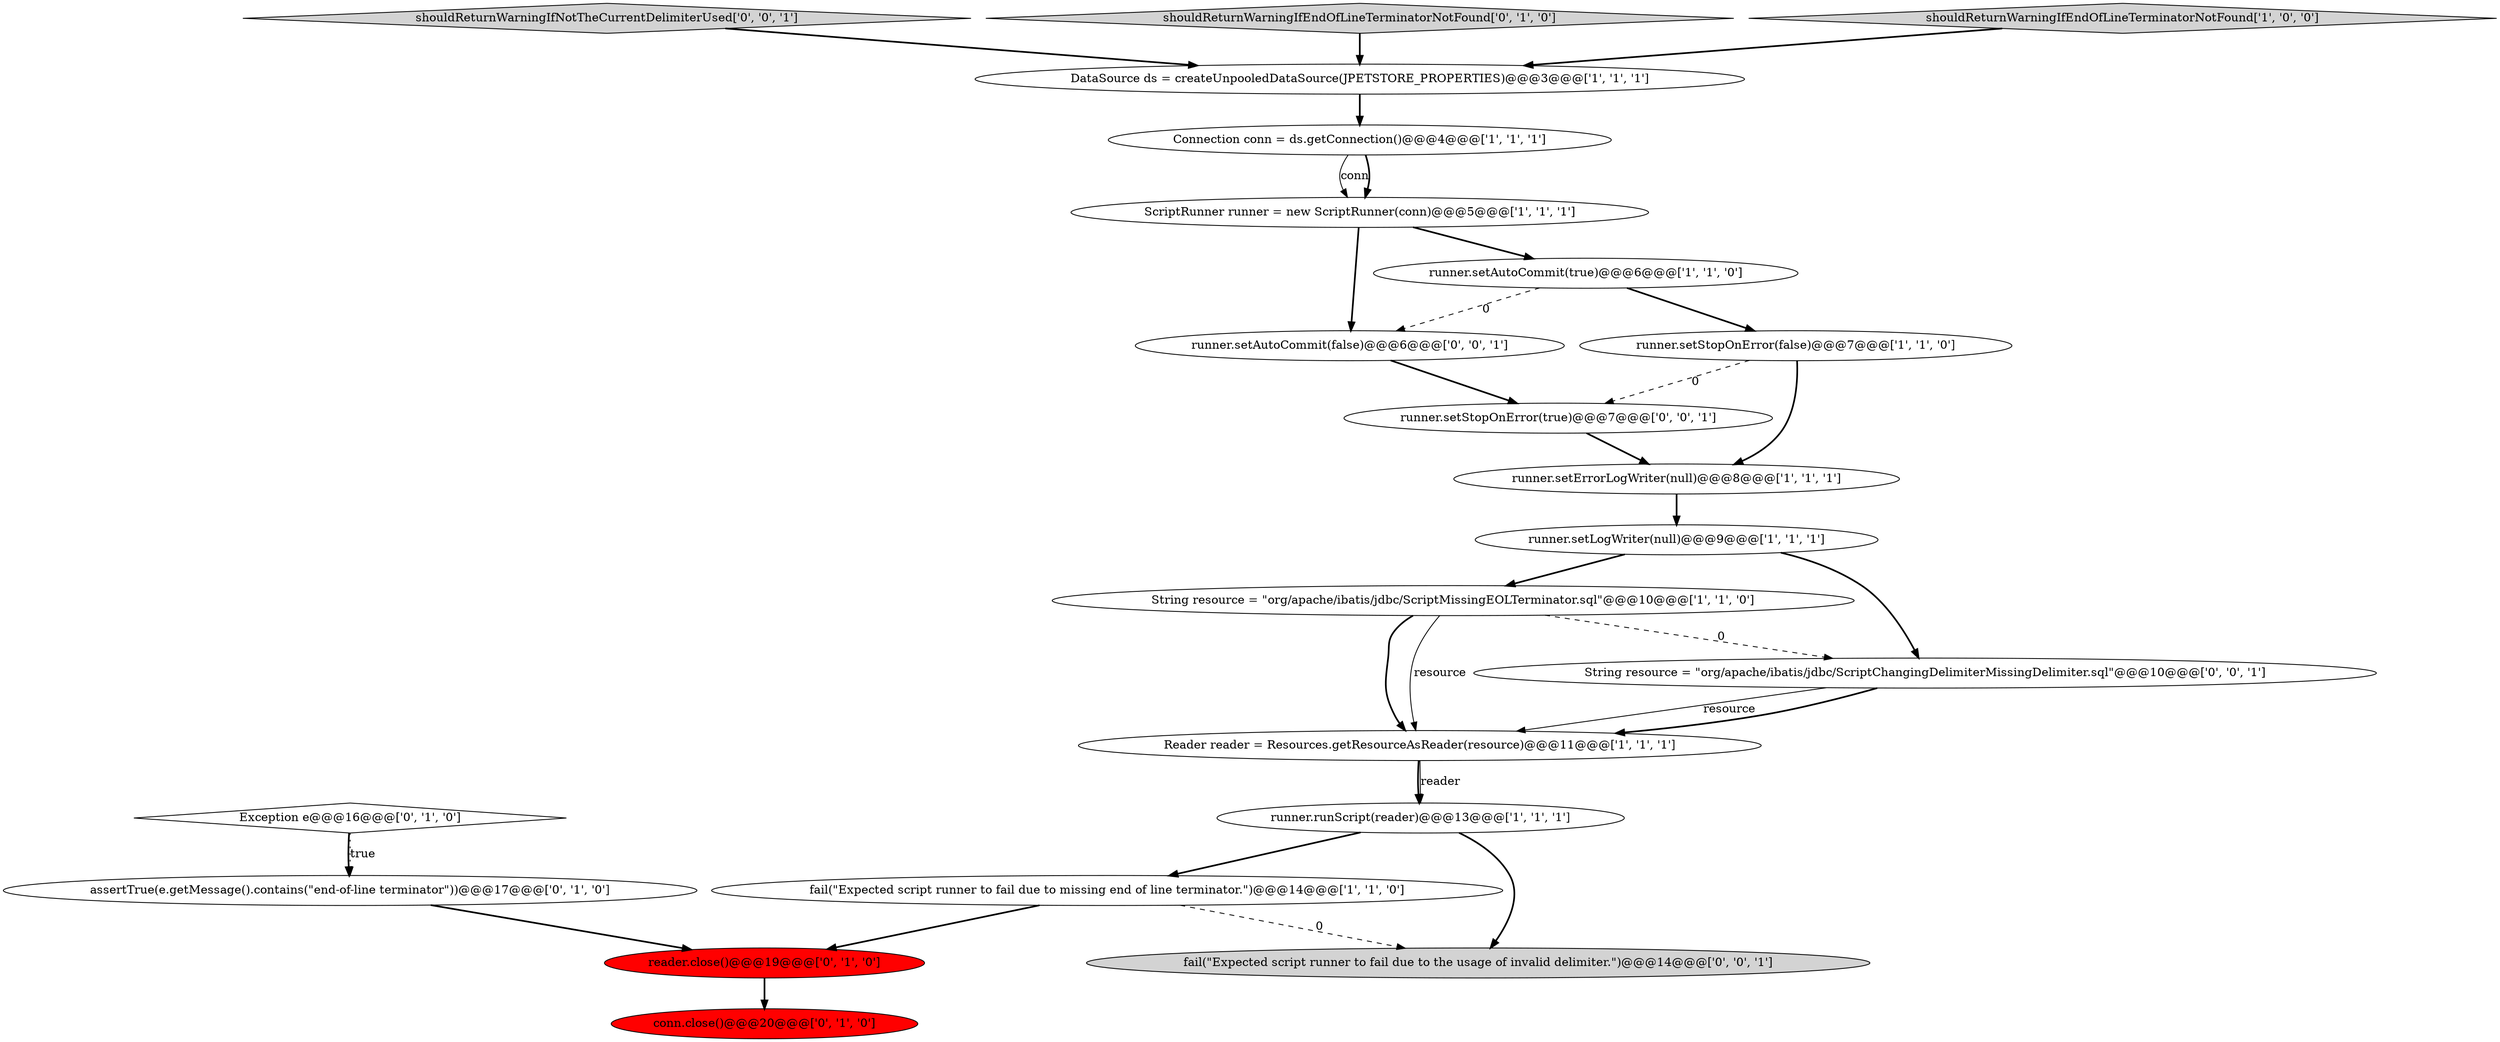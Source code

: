 digraph {
17 [style = filled, label = "runner.setAutoCommit(false)@@@6@@@['0', '0', '1']", fillcolor = white, shape = ellipse image = "AAA0AAABBB3BBB"];
12 [style = filled, label = "conn.close()@@@20@@@['0', '1', '0']", fillcolor = red, shape = ellipse image = "AAA1AAABBB2BBB"];
9 [style = filled, label = "runner.setLogWriter(null)@@@9@@@['1', '1', '1']", fillcolor = white, shape = ellipse image = "AAA0AAABBB1BBB"];
11 [style = filled, label = "runner.setErrorLogWriter(null)@@@8@@@['1', '1', '1']", fillcolor = white, shape = ellipse image = "AAA0AAABBB1BBB"];
0 [style = filled, label = "Connection conn = ds.getConnection()@@@4@@@['1', '1', '1']", fillcolor = white, shape = ellipse image = "AAA0AAABBB1BBB"];
19 [style = filled, label = "runner.setStopOnError(true)@@@7@@@['0', '0', '1']", fillcolor = white, shape = ellipse image = "AAA0AAABBB3BBB"];
5 [style = filled, label = "fail(\"Expected script runner to fail due to missing end of line terminator.\")@@@14@@@['1', '1', '0']", fillcolor = white, shape = ellipse image = "AAA0AAABBB1BBB"];
15 [style = filled, label = "assertTrue(e.getMessage().contains(\"end-of-line terminator\"))@@@17@@@['0', '1', '0']", fillcolor = white, shape = ellipse image = "AAA0AAABBB2BBB"];
18 [style = filled, label = "shouldReturnWarningIfNotTheCurrentDelimiterUsed['0', '0', '1']", fillcolor = lightgray, shape = diamond image = "AAA0AAABBB3BBB"];
4 [style = filled, label = "DataSource ds = createUnpooledDataSource(JPETSTORE_PROPERTIES)@@@3@@@['1', '1', '1']", fillcolor = white, shape = ellipse image = "AAA0AAABBB1BBB"];
2 [style = filled, label = "String resource = \"org/apache/ibatis/jdbc/ScriptMissingEOLTerminator.sql\"@@@10@@@['1', '1', '0']", fillcolor = white, shape = ellipse image = "AAA0AAABBB1BBB"];
1 [style = filled, label = "runner.runScript(reader)@@@13@@@['1', '1', '1']", fillcolor = white, shape = ellipse image = "AAA0AAABBB1BBB"];
10 [style = filled, label = "ScriptRunner runner = new ScriptRunner(conn)@@@5@@@['1', '1', '1']", fillcolor = white, shape = ellipse image = "AAA0AAABBB1BBB"];
8 [style = filled, label = "runner.setStopOnError(false)@@@7@@@['1', '1', '0']", fillcolor = white, shape = ellipse image = "AAA0AAABBB1BBB"];
20 [style = filled, label = "fail(\"Expected script runner to fail due to the usage of invalid delimiter.\")@@@14@@@['0', '0', '1']", fillcolor = lightgray, shape = ellipse image = "AAA0AAABBB3BBB"];
13 [style = filled, label = "shouldReturnWarningIfEndOfLineTerminatorNotFound['0', '1', '0']", fillcolor = lightgray, shape = diamond image = "AAA0AAABBB2BBB"];
3 [style = filled, label = "shouldReturnWarningIfEndOfLineTerminatorNotFound['1', '0', '0']", fillcolor = lightgray, shape = diamond image = "AAA0AAABBB1BBB"];
7 [style = filled, label = "Reader reader = Resources.getResourceAsReader(resource)@@@11@@@['1', '1', '1']", fillcolor = white, shape = ellipse image = "AAA0AAABBB1BBB"];
21 [style = filled, label = "String resource = \"org/apache/ibatis/jdbc/ScriptChangingDelimiterMissingDelimiter.sql\"@@@10@@@['0', '0', '1']", fillcolor = white, shape = ellipse image = "AAA0AAABBB3BBB"];
14 [style = filled, label = "reader.close()@@@19@@@['0', '1', '0']", fillcolor = red, shape = ellipse image = "AAA1AAABBB2BBB"];
16 [style = filled, label = "Exception e@@@16@@@['0', '1', '0']", fillcolor = white, shape = diamond image = "AAA0AAABBB2BBB"];
6 [style = filled, label = "runner.setAutoCommit(true)@@@6@@@['1', '1', '0']", fillcolor = white, shape = ellipse image = "AAA0AAABBB1BBB"];
1->5 [style = bold, label=""];
16->15 [style = bold, label=""];
8->19 [style = dashed, label="0"];
7->1 [style = bold, label=""];
15->14 [style = bold, label=""];
9->2 [style = bold, label=""];
0->10 [style = solid, label="conn"];
1->20 [style = bold, label=""];
19->11 [style = bold, label=""];
10->17 [style = bold, label=""];
6->17 [style = dashed, label="0"];
5->14 [style = bold, label=""];
7->1 [style = solid, label="reader"];
11->9 [style = bold, label=""];
3->4 [style = bold, label=""];
10->6 [style = bold, label=""];
17->19 [style = bold, label=""];
4->0 [style = bold, label=""];
5->20 [style = dashed, label="0"];
21->7 [style = solid, label="resource"];
0->10 [style = bold, label=""];
18->4 [style = bold, label=""];
2->21 [style = dashed, label="0"];
14->12 [style = bold, label=""];
6->8 [style = bold, label=""];
9->21 [style = bold, label=""];
21->7 [style = bold, label=""];
2->7 [style = bold, label=""];
2->7 [style = solid, label="resource"];
8->11 [style = bold, label=""];
16->15 [style = dotted, label="true"];
13->4 [style = bold, label=""];
}
